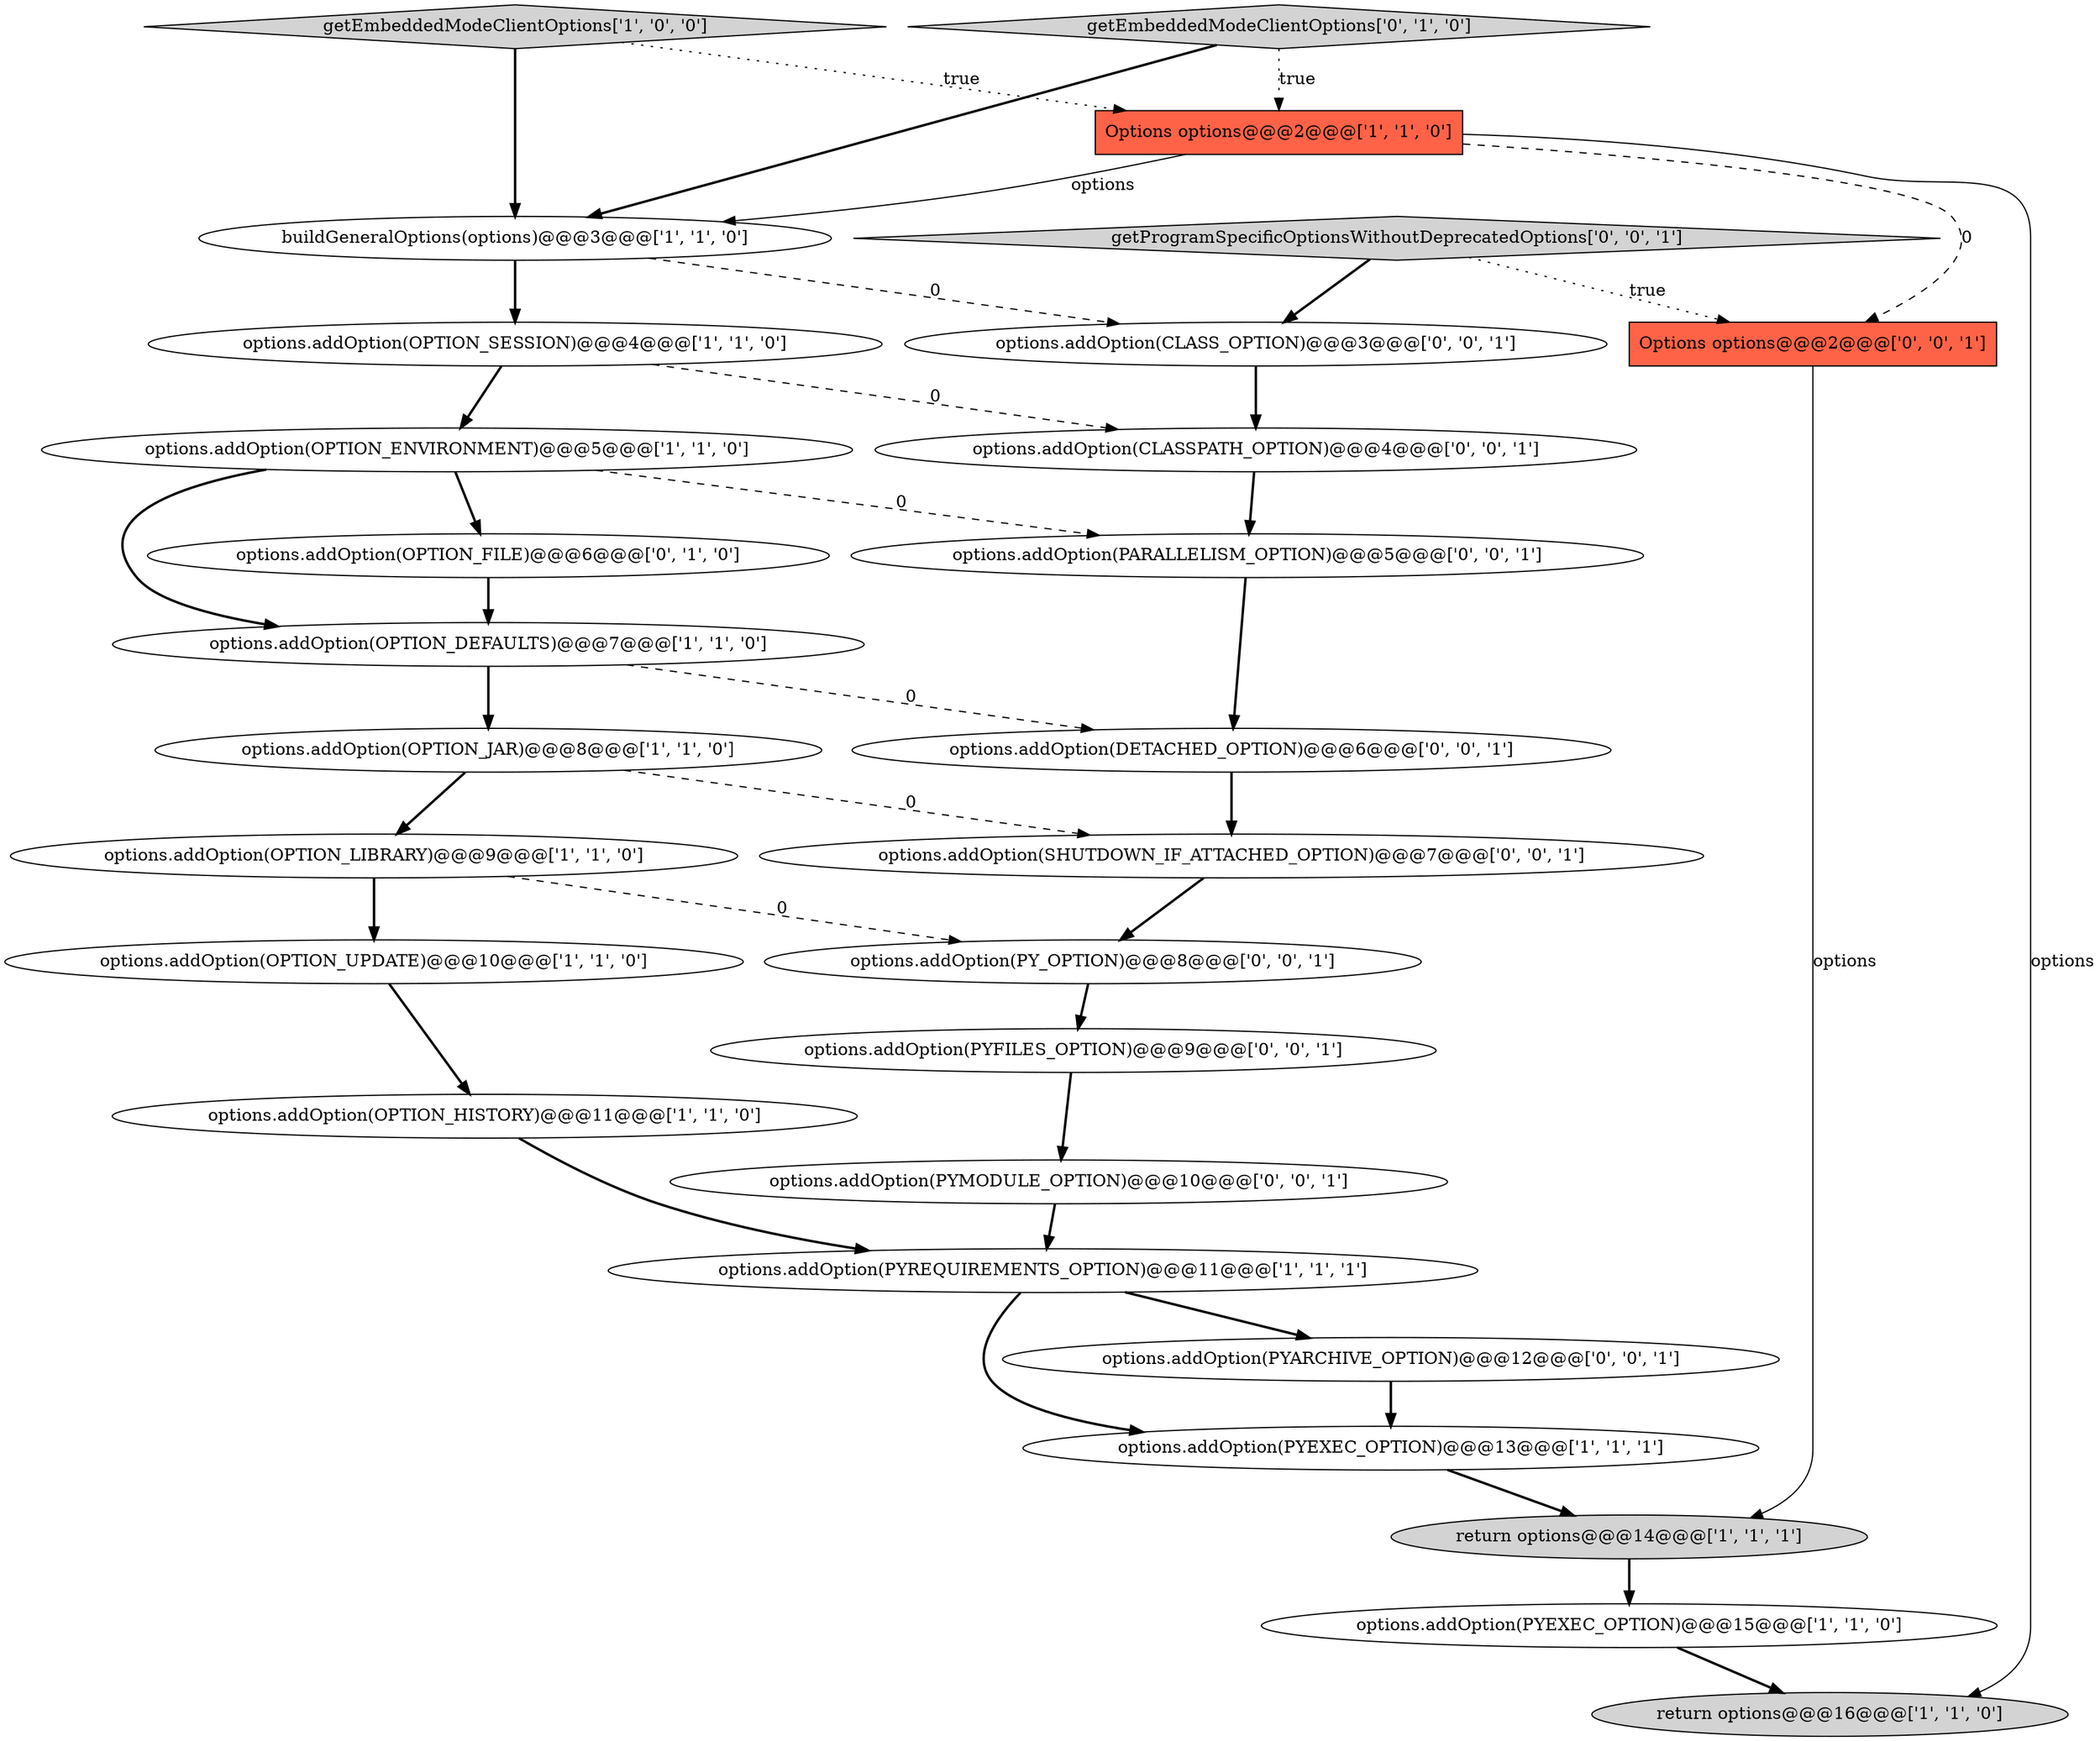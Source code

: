digraph {
18 [style = filled, label = "options.addOption(PYFILES_OPTION)@@@9@@@['0', '0', '1']", fillcolor = white, shape = ellipse image = "AAA0AAABBB3BBB"];
22 [style = filled, label = "options.addOption(DETACHED_OPTION)@@@6@@@['0', '0', '1']", fillcolor = white, shape = ellipse image = "AAA0AAABBB3BBB"];
27 [style = filled, label = "Options options@@@2@@@['0', '0', '1']", fillcolor = tomato, shape = box image = "AAA0AAABBB3BBB"];
10 [style = filled, label = "options.addOption(OPTION_LIBRARY)@@@9@@@['1', '1', '0']", fillcolor = white, shape = ellipse image = "AAA0AAABBB1BBB"];
23 [style = filled, label = "options.addOption(SHUTDOWN_IF_ATTACHED_OPTION)@@@7@@@['0', '0', '1']", fillcolor = white, shape = ellipse image = "AAA0AAABBB3BBB"];
15 [style = filled, label = "options.addOption(OPTION_FILE)@@@6@@@['0', '1', '0']", fillcolor = white, shape = ellipse image = "AAA1AAABBB2BBB"];
2 [style = filled, label = "options.addOption(OPTION_HISTORY)@@@11@@@['1', '1', '0']", fillcolor = white, shape = ellipse image = "AAA0AAABBB1BBB"];
9 [style = filled, label = "options.addOption(PYEXEC_OPTION)@@@13@@@['1', '1', '1']", fillcolor = white, shape = ellipse image = "AAA0AAABBB1BBB"];
25 [style = filled, label = "getProgramSpecificOptionsWithoutDeprecatedOptions['0', '0', '1']", fillcolor = lightgray, shape = diamond image = "AAA0AAABBB3BBB"];
11 [style = filled, label = "getEmbeddedModeClientOptions['1', '0', '0']", fillcolor = lightgray, shape = diamond image = "AAA0AAABBB1BBB"];
17 [style = filled, label = "options.addOption(PYMODULE_OPTION)@@@10@@@['0', '0', '1']", fillcolor = white, shape = ellipse image = "AAA0AAABBB3BBB"];
4 [style = filled, label = "return options@@@16@@@['1', '1', '0']", fillcolor = lightgray, shape = ellipse image = "AAA0AAABBB1BBB"];
5 [style = filled, label = "options.addOption(OPTION_JAR)@@@8@@@['1', '1', '0']", fillcolor = white, shape = ellipse image = "AAA0AAABBB1BBB"];
1 [style = filled, label = "buildGeneralOptions(options)@@@3@@@['1', '1', '0']", fillcolor = white, shape = ellipse image = "AAA0AAABBB1BBB"];
13 [style = filled, label = "options.addOption(OPTION_DEFAULTS)@@@7@@@['1', '1', '0']", fillcolor = white, shape = ellipse image = "AAA0AAABBB1BBB"];
24 [style = filled, label = "options.addOption(CLASSPATH_OPTION)@@@4@@@['0', '0', '1']", fillcolor = white, shape = ellipse image = "AAA0AAABBB3BBB"];
12 [style = filled, label = "options.addOption(OPTION_UPDATE)@@@10@@@['1', '1', '0']", fillcolor = white, shape = ellipse image = "AAA0AAABBB1BBB"];
8 [style = filled, label = "options.addOption(PYREQUIREMENTS_OPTION)@@@11@@@['1', '1', '1']", fillcolor = white, shape = ellipse image = "AAA0AAABBB1BBB"];
6 [style = filled, label = "options.addOption(OPTION_ENVIRONMENT)@@@5@@@['1', '1', '0']", fillcolor = white, shape = ellipse image = "AAA0AAABBB1BBB"];
26 [style = filled, label = "options.addOption(PARALLELISM_OPTION)@@@5@@@['0', '0', '1']", fillcolor = white, shape = ellipse image = "AAA0AAABBB3BBB"];
3 [style = filled, label = "options.addOption(OPTION_SESSION)@@@4@@@['1', '1', '0']", fillcolor = white, shape = ellipse image = "AAA0AAABBB1BBB"];
14 [style = filled, label = "Options options@@@2@@@['1', '1', '0']", fillcolor = tomato, shape = box image = "AAA0AAABBB1BBB"];
16 [style = filled, label = "getEmbeddedModeClientOptions['0', '1', '0']", fillcolor = lightgray, shape = diamond image = "AAA0AAABBB2BBB"];
19 [style = filled, label = "options.addOption(CLASS_OPTION)@@@3@@@['0', '0', '1']", fillcolor = white, shape = ellipse image = "AAA0AAABBB3BBB"];
21 [style = filled, label = "options.addOption(PYARCHIVE_OPTION)@@@12@@@['0', '0', '1']", fillcolor = white, shape = ellipse image = "AAA0AAABBB3BBB"];
7 [style = filled, label = "options.addOption(PYEXEC_OPTION)@@@15@@@['1', '1', '0']", fillcolor = white, shape = ellipse image = "AAA0AAABBB1BBB"];
0 [style = filled, label = "return options@@@14@@@['1', '1', '1']", fillcolor = lightgray, shape = ellipse image = "AAA0AAABBB1BBB"];
20 [style = filled, label = "options.addOption(PY_OPTION)@@@8@@@['0', '0', '1']", fillcolor = white, shape = ellipse image = "AAA0AAABBB3BBB"];
26->22 [style = bold, label=""];
27->0 [style = solid, label="options"];
8->9 [style = bold, label=""];
14->4 [style = solid, label="options"];
6->26 [style = dashed, label="0"];
6->15 [style = bold, label=""];
0->7 [style = bold, label=""];
20->18 [style = bold, label=""];
12->2 [style = bold, label=""];
25->19 [style = bold, label=""];
13->22 [style = dashed, label="0"];
16->14 [style = dotted, label="true"];
3->24 [style = dashed, label="0"];
14->1 [style = solid, label="options"];
6->13 [style = bold, label=""];
11->1 [style = bold, label=""];
9->0 [style = bold, label=""];
19->24 [style = bold, label=""];
5->10 [style = bold, label=""];
8->21 [style = bold, label=""];
2->8 [style = bold, label=""];
3->6 [style = bold, label=""];
10->12 [style = bold, label=""];
25->27 [style = dotted, label="true"];
1->19 [style = dashed, label="0"];
1->3 [style = bold, label=""];
16->1 [style = bold, label=""];
11->14 [style = dotted, label="true"];
7->4 [style = bold, label=""];
5->23 [style = dashed, label="0"];
23->20 [style = bold, label=""];
15->13 [style = bold, label=""];
17->8 [style = bold, label=""];
18->17 [style = bold, label=""];
21->9 [style = bold, label=""];
22->23 [style = bold, label=""];
24->26 [style = bold, label=""];
10->20 [style = dashed, label="0"];
13->5 [style = bold, label=""];
14->27 [style = dashed, label="0"];
}
